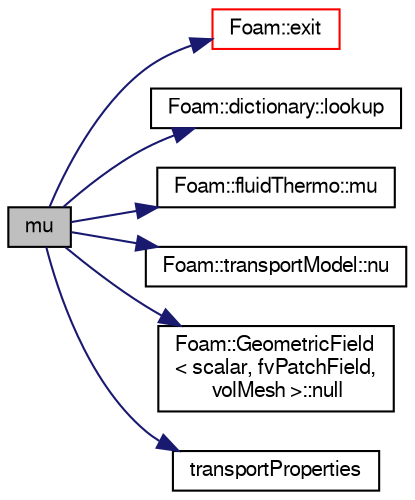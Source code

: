 digraph "mu"
{
  bgcolor="transparent";
  edge [fontname="FreeSans",fontsize="10",labelfontname="FreeSans",labelfontsize="10"];
  node [fontname="FreeSans",fontsize="10",shape=record];
  rankdir="LR";
  Node1 [label="mu",height=0.2,width=0.4,color="black", fillcolor="grey75", style="filled" fontcolor="black"];
  Node1 -> Node2 [color="midnightblue",fontsize="10",style="solid",fontname="FreeSans"];
  Node2 [label="Foam::exit",height=0.2,width=0.4,color="red",URL="$a10237.html#a06ca7250d8e89caf05243ec094843642"];
  Node1 -> Node3 [color="midnightblue",fontsize="10",style="solid",fontname="FreeSans"];
  Node3 [label="Foam::dictionary::lookup",height=0.2,width=0.4,color="black",URL="$a00502.html#a8baab402d653d6e789f67c57e23a5b59",tooltip="Find and return an entry data stream. "];
  Node1 -> Node4 [color="midnightblue",fontsize="10",style="solid",fontname="FreeSans"];
  Node4 [label="Foam::fluidThermo::mu",height=0.2,width=0.4,color="black",URL="$a00821.html#a23c6620f30e86b467099c440aa13665a",tooltip="Dynamic viscosity of mixture [kg/m/s]. "];
  Node1 -> Node5 [color="midnightblue",fontsize="10",style="solid",fontname="FreeSans"];
  Node5 [label="Foam::transportModel::nu",height=0.2,width=0.4,color="black",URL="$a02593.html#ad5f81fcd6f7d0ddad1a5fe2a8f08bb3f",tooltip="Return the laminar viscosity. "];
  Node1 -> Node6 [color="midnightblue",fontsize="10",style="solid",fontname="FreeSans"];
  Node6 [label="Foam::GeometricField\l\< scalar, fvPatchField,\l volMesh \>::null",height=0.2,width=0.4,color="black",URL="$a00896.html#ac8e78b2b70fc0c890aedf7cde2c712f1",tooltip="Return a null geometric field. "];
  Node1 -> Node7 [color="midnightblue",fontsize="10",style="solid",fontname="FreeSans"];
  Node7 [label="transportProperties",height=0.2,width=0.4,color="black",URL="$a09634.html#a7bf582db86c41fa785d2cb6ec969de6c"];
}
